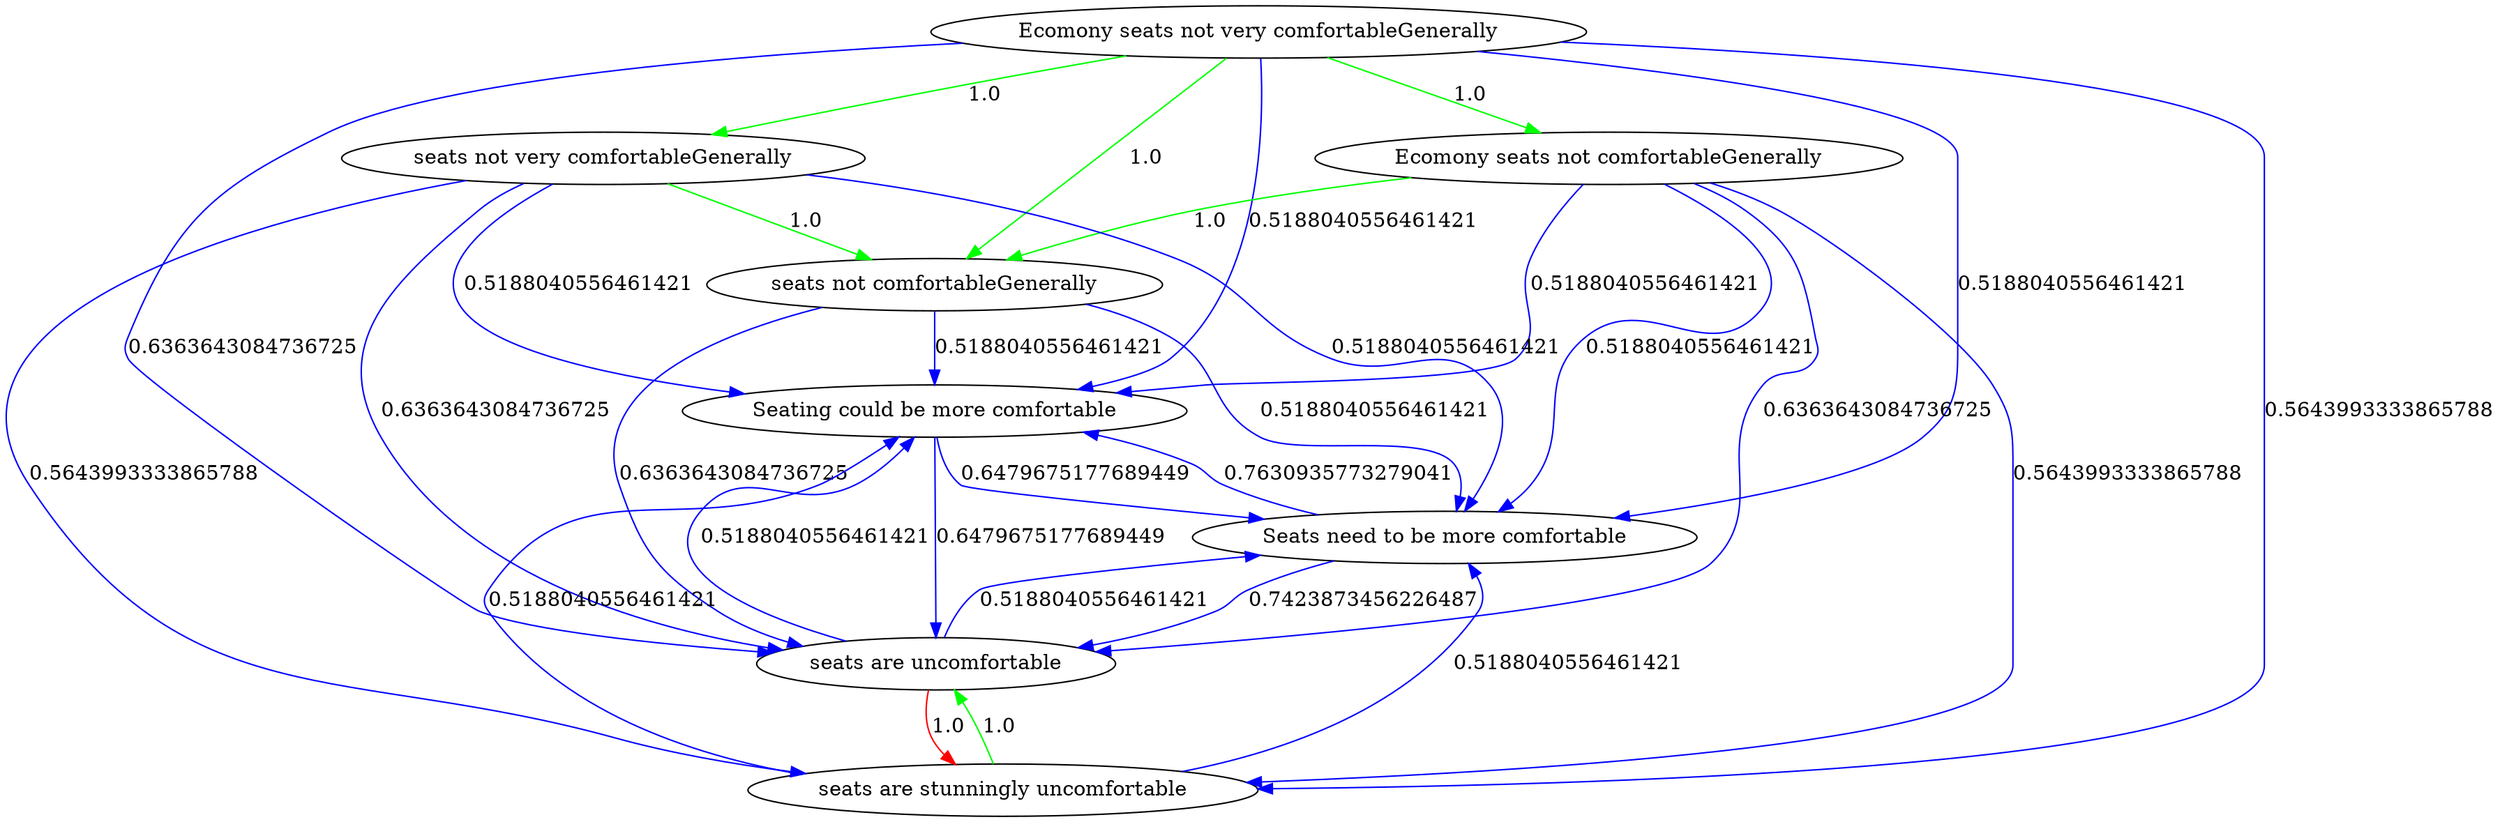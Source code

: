 digraph rawGraph {
"Ecomony seats not very comfortableGenerally";"Ecomony seats not comfortableGenerally";"seats not comfortableGenerally";"seats not very comfortableGenerally";"Seating could be more comfortable";"Seats need to be more comfortable";"seats are stunningly uncomfortable";"seats are uncomfortable";"Ecomony seats not very comfortableGenerally" -> "Ecomony seats not comfortableGenerally" [label=1.0] [color=green]
"Ecomony seats not comfortableGenerally" -> "seats not comfortableGenerally" [label=1.0] [color=green]
"Ecomony seats not very comfortableGenerally" -> "seats not very comfortableGenerally" [label=1.0] [color=green]
"seats not very comfortableGenerally" -> "seats not comfortableGenerally" [label=1.0] [color=green]
"Ecomony seats not very comfortableGenerally" -> "seats not comfortableGenerally" [label=1.0] [color=green]
"Seating could be more comfortable" -> "Seats need to be more comfortable" [label=0.6479675177689449] [color=blue]
"Seats need to be more comfortable" -> "Seating could be more comfortable" [label=0.7630935773279041] [color=blue]
"seats are stunningly uncomfortable" -> "seats are uncomfortable" [label=1.0] [color=green]
"seats are uncomfortable" -> "seats are stunningly uncomfortable" [label=1.0] [color=red]
"seats not comfortableGenerally" -> "seats are uncomfortable" [label=0.6363643084736725] [color=blue]
"seats not very comfortableGenerally" -> "seats are stunningly uncomfortable" [label=0.5643993333865788] [color=blue]
"Ecomony seats not comfortableGenerally" -> "seats are stunningly uncomfortable" [label=0.5643993333865788] [color=blue]
"Seats need to be more comfortable" -> "seats are uncomfortable" [label=0.7423873456226487] [color=blue]
"seats are uncomfortable" -> "Seats need to be more comfortable" [label=0.5188040556461421] [color=blue]
"Ecomony seats not very comfortableGenerally" -> "seats are uncomfortable" [label=0.6363643084736725] [color=blue]
"Ecomony seats not very comfortableGenerally" -> "seats are stunningly uncomfortable" [label=0.5643993333865788] [color=blue]
"Ecomony seats not comfortableGenerally" -> "seats are uncomfortable" [label=0.6363643084736725] [color=blue]
"seats not comfortableGenerally" -> "Seats need to be more comfortable" [label=0.5188040556461421] [color=blue]
"seats not very comfortableGenerally" -> "seats are uncomfortable" [label=0.6363643084736725] [color=blue]
"seats not very comfortableGenerally" -> "Seats need to be more comfortable" [label=0.5188040556461421] [color=blue]
"Seating could be more comfortable" -> "seats are uncomfortable" [label=0.6479675177689449] [color=blue]
"seats are stunningly uncomfortable" -> "Seats need to be more comfortable" [label=0.5188040556461421] [color=blue]
"seats are uncomfortable" -> "Seating could be more comfortable" [label=0.5188040556461421] [color=blue]
"Ecomony seats not very comfortableGenerally" -> "Seating could be more comfortable" [label=0.5188040556461421] [color=blue]
"Ecomony seats not very comfortableGenerally" -> "Seats need to be more comfortable" [label=0.5188040556461421] [color=blue]
"Ecomony seats not comfortableGenerally" -> "Seating could be more comfortable" [label=0.5188040556461421] [color=blue]
"Ecomony seats not comfortableGenerally" -> "Seats need to be more comfortable" [label=0.5188040556461421] [color=blue]
"seats not comfortableGenerally" -> "Seating could be more comfortable" [label=0.5188040556461421] [color=blue]
"seats not very comfortableGenerally" -> "Seating could be more comfortable" [label=0.5188040556461421] [color=blue]
"seats are stunningly uncomfortable" -> "Seating could be more comfortable" [label=0.5188040556461421] [color=blue]
}